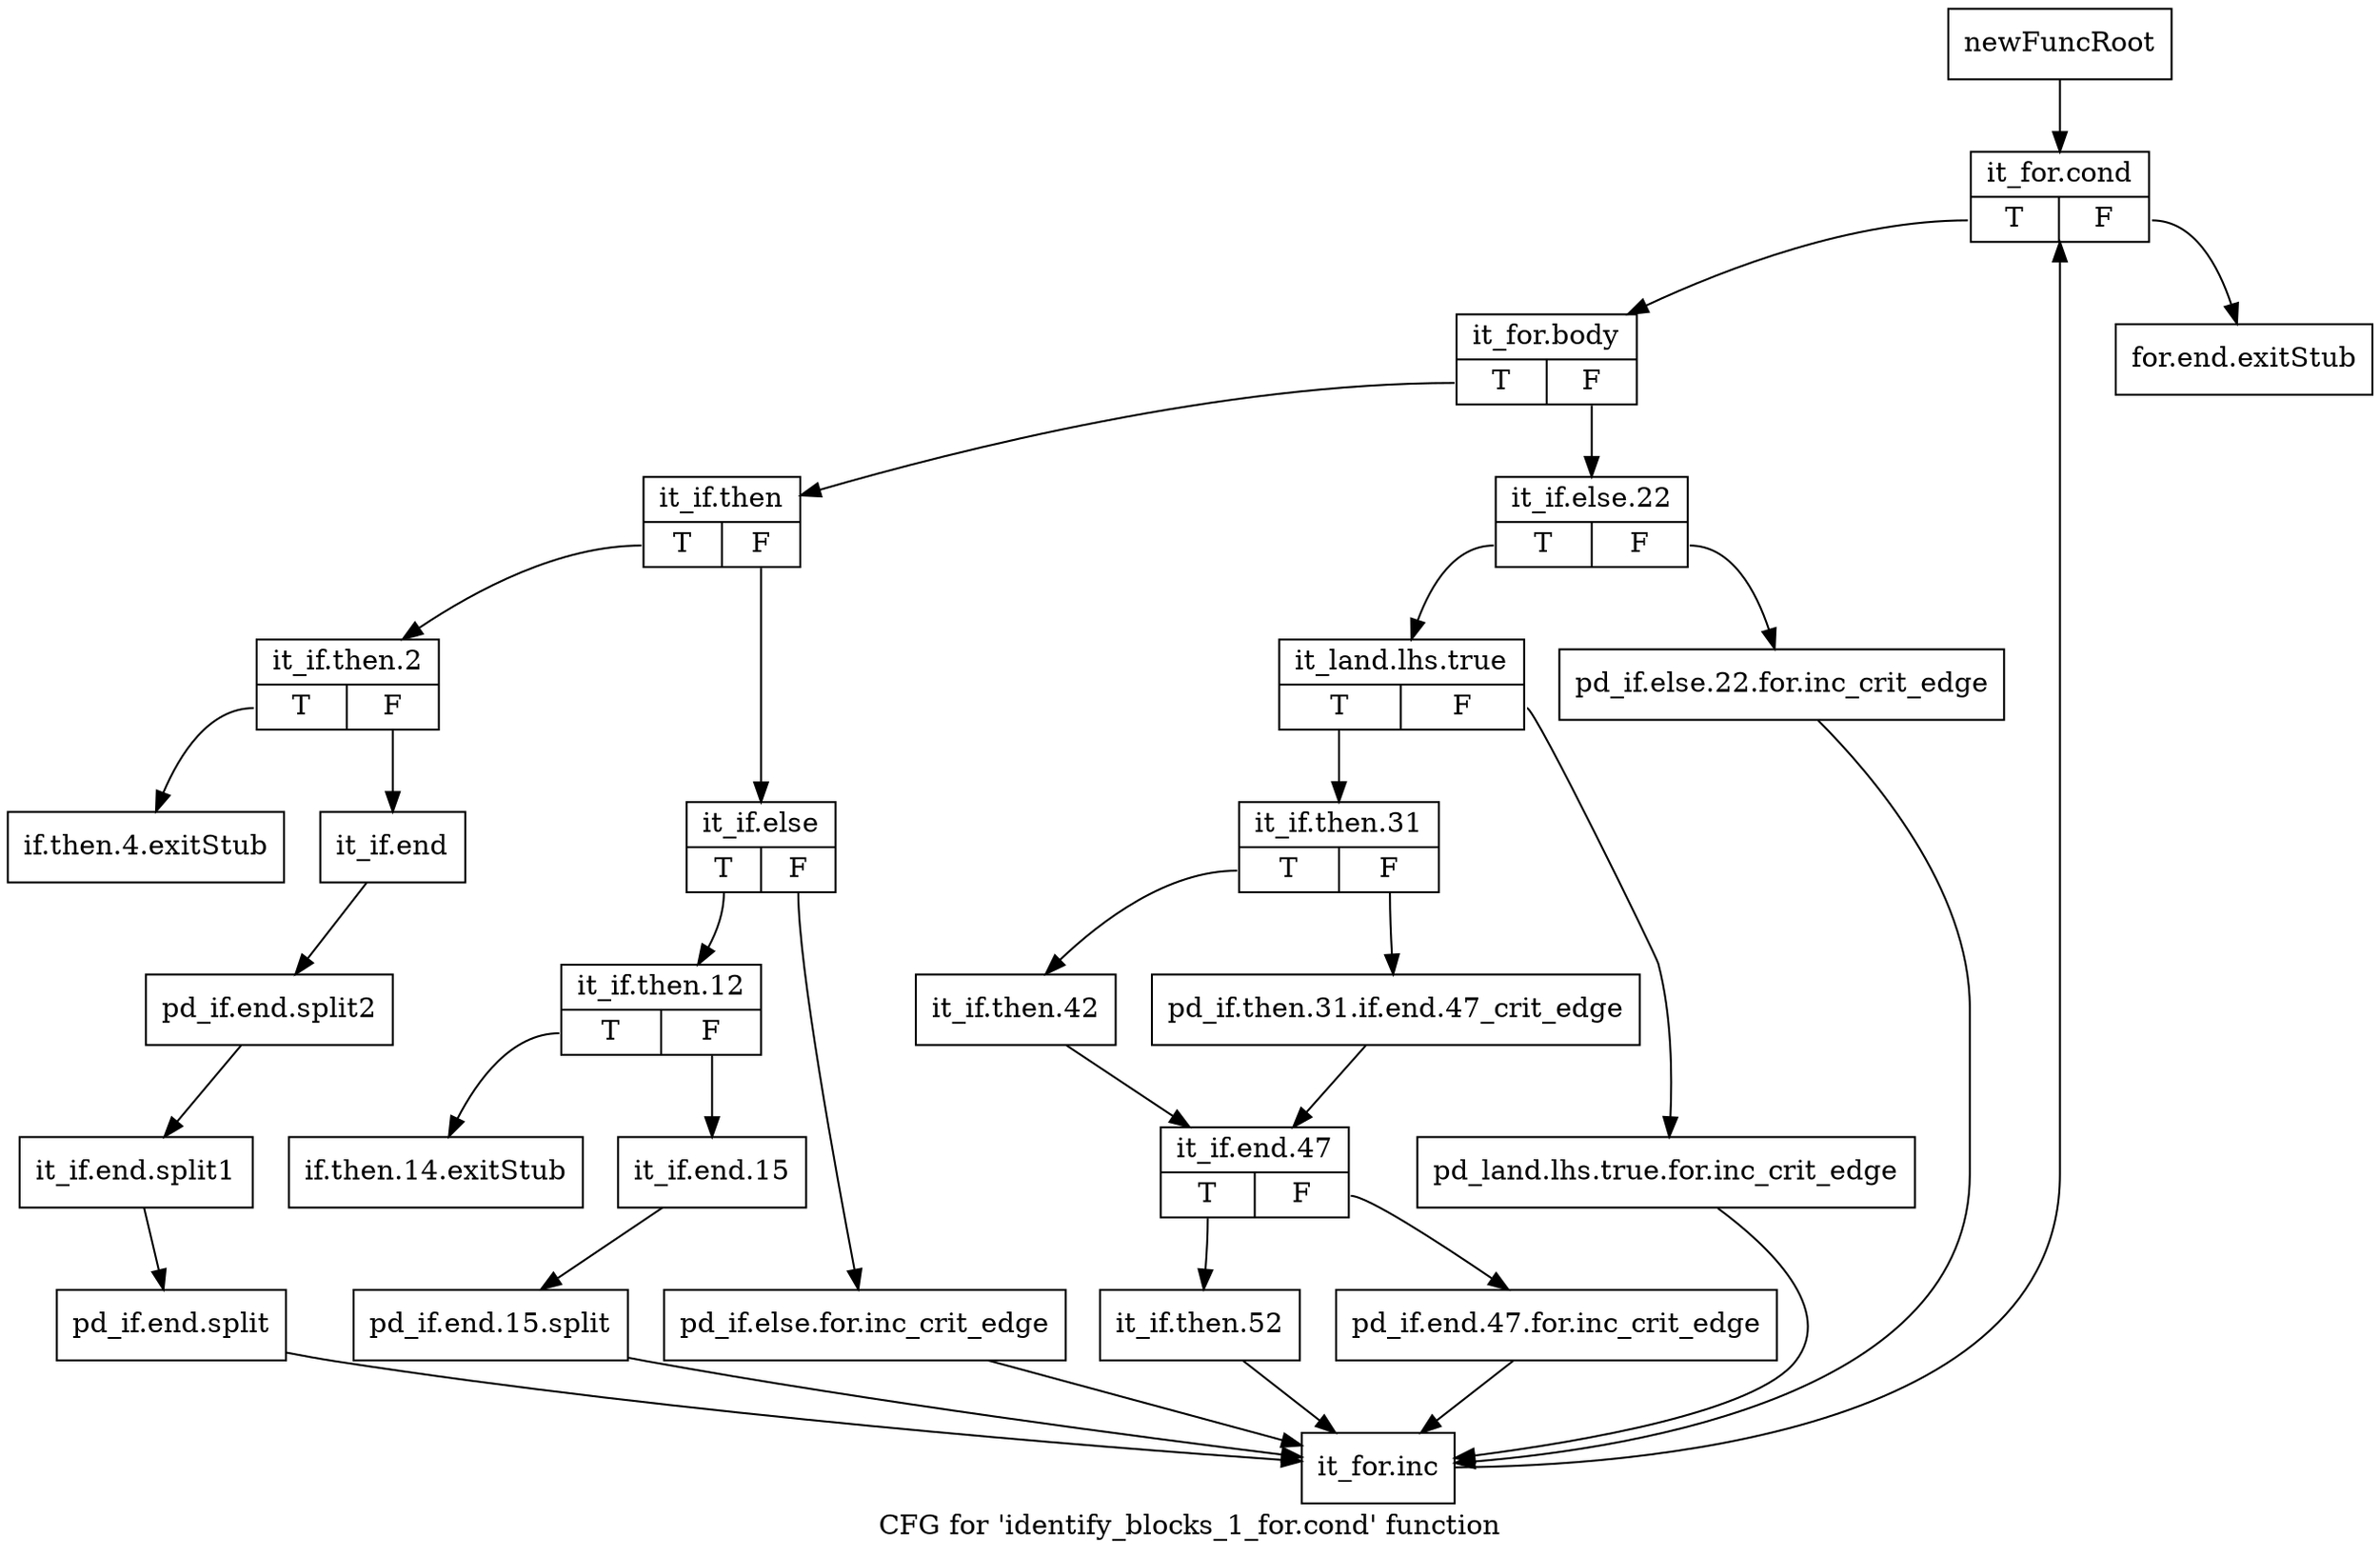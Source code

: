 digraph "CFG for 'identify_blocks_1_for.cond' function" {
	label="CFG for 'identify_blocks_1_for.cond' function";

	Node0xb0a9340 [shape=record,label="{newFuncRoot}"];
	Node0xb0a9340 -> Node0xb08ada0;
	Node0xb0a9390 [shape=record,label="{for.end.exitStub}"];
	Node0xb08ad00 [shape=record,label="{if.then.14.exitStub}"];
	Node0xb08ad50 [shape=record,label="{if.then.4.exitStub}"];
	Node0xb08ada0 [shape=record,label="{it_for.cond|{<s0>T|<s1>F}}"];
	Node0xb08ada0:s0 -> Node0xb08adf0;
	Node0xb08ada0:s1 -> Node0xb0a9390;
	Node0xb08adf0 [shape=record,label="{it_for.body|{<s0>T|<s1>F}}"];
	Node0xb08adf0:s0 -> Node0xb08b160;
	Node0xb08adf0:s1 -> Node0xb08ae40;
	Node0xb08ae40 [shape=record,label="{it_if.else.22|{<s0>T|<s1>F}}"];
	Node0xb08ae40:s0 -> Node0xb08aee0;
	Node0xb08ae40:s1 -> Node0xb08ae90;
	Node0xb08ae90 [shape=record,label="{pd_if.else.22.for.inc_crit_edge}"];
	Node0xb08ae90 -> Node0xb093000;
	Node0xb08aee0 [shape=record,label="{it_land.lhs.true|{<s0>T|<s1>F}}"];
	Node0xb08aee0:s0 -> Node0xb08af80;
	Node0xb08aee0:s1 -> Node0xb08af30;
	Node0xb08af30 [shape=record,label="{pd_land.lhs.true.for.inc_crit_edge}"];
	Node0xb08af30 -> Node0xb093000;
	Node0xb08af80 [shape=record,label="{it_if.then.31|{<s0>T|<s1>F}}"];
	Node0xb08af80:s0 -> Node0xb08b020;
	Node0xb08af80:s1 -> Node0xb08afd0;
	Node0xb08afd0 [shape=record,label="{pd_if.then.31.if.end.47_crit_edge}"];
	Node0xb08afd0 -> Node0xb08b070;
	Node0xb08b020 [shape=record,label="{it_if.then.42}"];
	Node0xb08b020 -> Node0xb08b070;
	Node0xb08b070 [shape=record,label="{it_if.end.47|{<s0>T|<s1>F}}"];
	Node0xb08b070:s0 -> Node0xb08b110;
	Node0xb08b070:s1 -> Node0xb08b0c0;
	Node0xb08b0c0 [shape=record,label="{pd_if.end.47.for.inc_crit_edge}"];
	Node0xb08b0c0 -> Node0xb093000;
	Node0xb08b110 [shape=record,label="{it_if.then.52}"];
	Node0xb08b110 -> Node0xb093000;
	Node0xb08b160 [shape=record,label="{it_if.then|{<s0>T|<s1>F}}"];
	Node0xb08b160:s0 -> Node0xb092f60;
	Node0xb08b160:s1 -> Node0xb08b1b0;
	Node0xb08b1b0 [shape=record,label="{it_if.else|{<s0>T|<s1>F}}"];
	Node0xb08b1b0:s0 -> Node0xb08b250;
	Node0xb08b1b0:s1 -> Node0xb08b200;
	Node0xb08b200 [shape=record,label="{pd_if.else.for.inc_crit_edge}"];
	Node0xb08b200 -> Node0xb093000;
	Node0xb08b250 [shape=record,label="{it_if.then.12|{<s0>T|<s1>F}}"];
	Node0xb08b250:s0 -> Node0xb08ad00;
	Node0xb08b250:s1 -> Node0xb092f10;
	Node0xb092f10 [shape=record,label="{it_if.end.15}"];
	Node0xb092f10 -> Node0xf51a5e0;
	Node0xf51a5e0 [shape=record,label="{pd_if.end.15.split}"];
	Node0xf51a5e0 -> Node0xb093000;
	Node0xb092f60 [shape=record,label="{it_if.then.2|{<s0>T|<s1>F}}"];
	Node0xb092f60:s0 -> Node0xb08ad50;
	Node0xb092f60:s1 -> Node0xb092fb0;
	Node0xb092fb0 [shape=record,label="{it_if.end}"];
	Node0xb092fb0 -> Node0xf51a950;
	Node0xf51a950 [shape=record,label="{pd_if.end.split2}"];
	Node0xf51a950 -> Node0xf6a78d0;
	Node0xf6a78d0 [shape=record,label="{it_if.end.split1}"];
	Node0xf6a78d0 -> Node0xf51a340;
	Node0xf51a340 [shape=record,label="{pd_if.end.split}"];
	Node0xf51a340 -> Node0xb093000;
	Node0xb093000 [shape=record,label="{it_for.inc}"];
	Node0xb093000 -> Node0xb08ada0;
}
